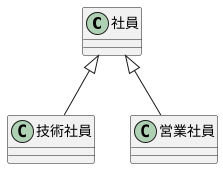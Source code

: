 @startuml 図3-4_継承

    class 社員 {}
    class 技術社員 {}
    class 営業社員 {}
    社員 <|-- 技術社員
    社員 <|-- 営業社員

@enduml